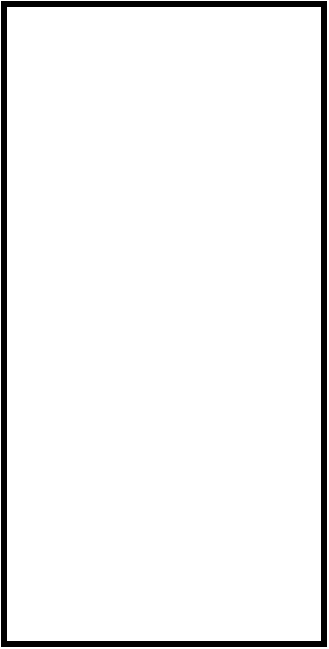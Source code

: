 <mxfile>
    <diagram id="7u52YMkLo6nIYHHbZVrp" name="ページ1">
        <mxGraphModel dx="616" dy="515" grid="1" gridSize="10" guides="1" tooltips="1" connect="1" arrows="1" fold="1" page="1" pageScale="1" pageWidth="827" pageHeight="1169" math="0" shadow="0">
            <root>
                <mxCell id="0"/>
                <mxCell id="1" parent="0"/>
                <mxCell id="5" value="" style="rounded=0;whiteSpace=wrap;html=1;strokeColor=default;strokeWidth=3;fillColor=default;" vertex="1" parent="1">
                    <mxGeometry x="260" y="240" width="160" height="320" as="geometry"/>
                </mxCell>
            </root>
        </mxGraphModel>
    </diagram>
</mxfile>